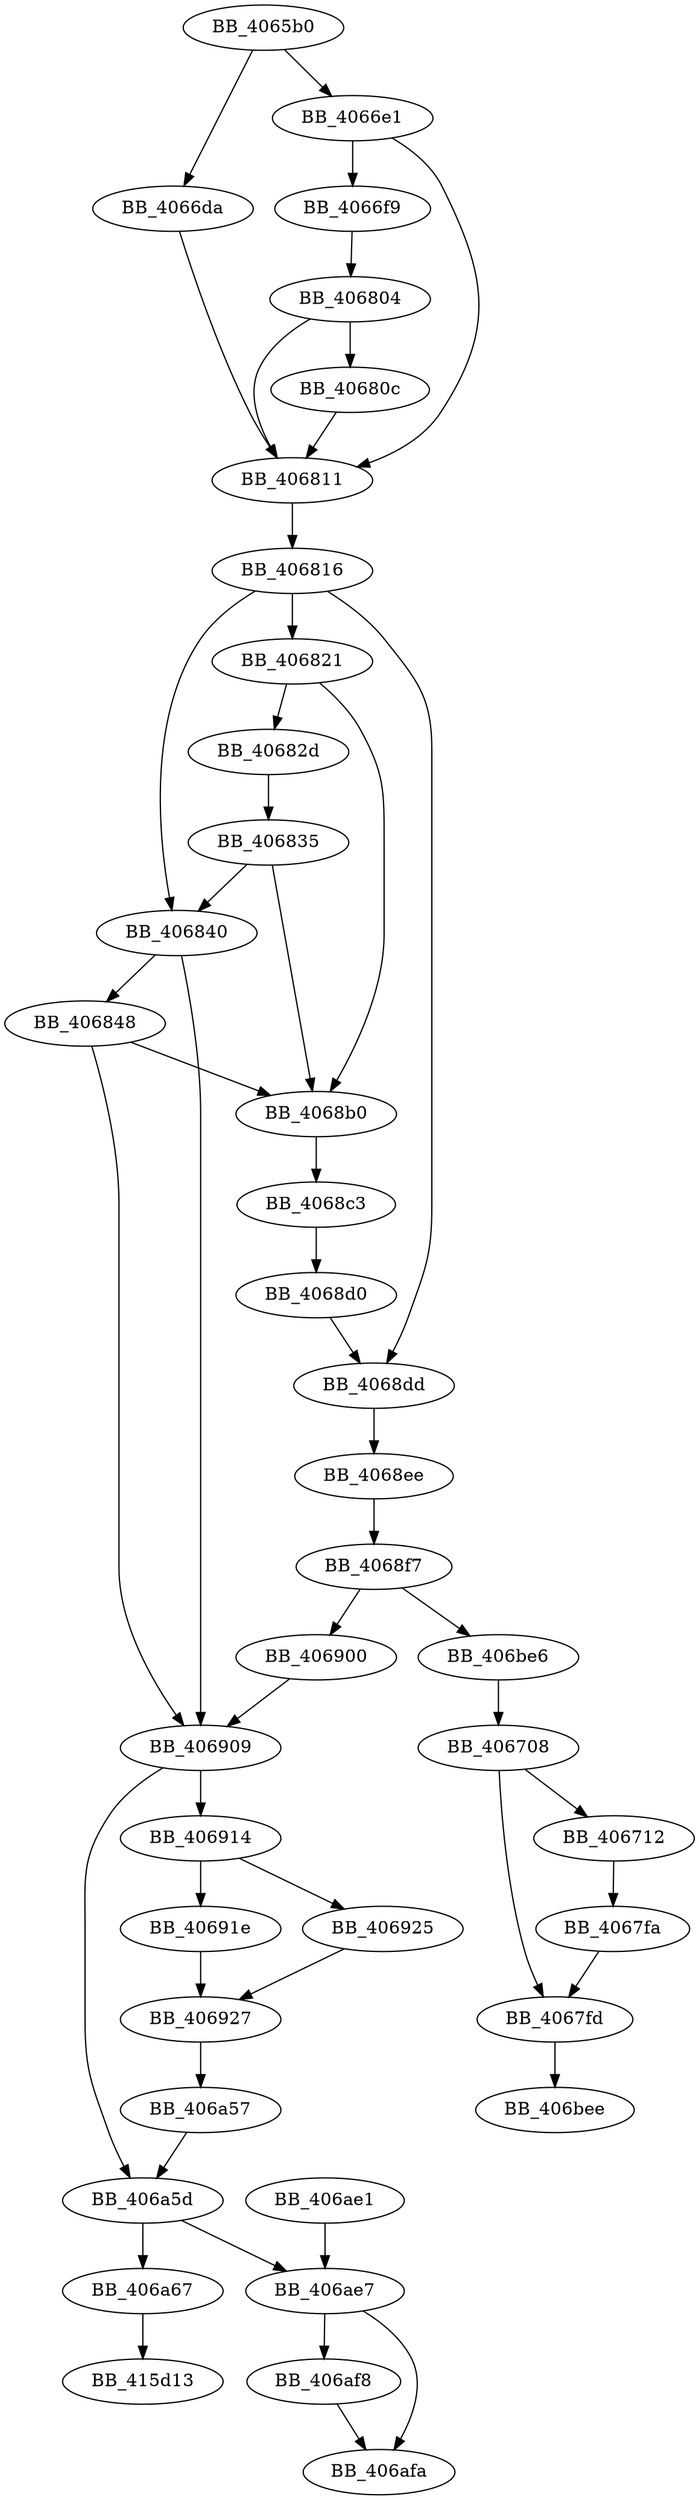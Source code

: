DiGraph sub_4065B0{
BB_4065b0->BB_4066da
BB_4065b0->BB_4066e1
BB_4066da->BB_406811
BB_4066e1->BB_4066f9
BB_4066e1->BB_406811
BB_4066f9->BB_406804
BB_406708->BB_406712
BB_406708->BB_4067fd
BB_406712->BB_4067fa
BB_4067fa->BB_4067fd
BB_4067fd->BB_406bee
BB_406804->BB_40680c
BB_406804->BB_406811
BB_40680c->BB_406811
BB_406811->BB_406816
BB_406816->BB_406821
BB_406816->BB_406840
BB_406816->BB_4068dd
BB_406821->BB_40682d
BB_406821->BB_4068b0
BB_40682d->BB_406835
BB_406835->BB_406840
BB_406835->BB_4068b0
BB_406840->BB_406848
BB_406840->BB_406909
BB_406848->BB_4068b0
BB_406848->BB_406909
BB_4068b0->BB_4068c3
BB_4068c3->BB_4068d0
BB_4068d0->BB_4068dd
BB_4068dd->BB_4068ee
BB_4068ee->BB_4068f7
BB_4068f7->BB_406900
BB_4068f7->BB_406be6
BB_406900->BB_406909
BB_406909->BB_406914
BB_406909->BB_406a5d
BB_406914->BB_40691e
BB_406914->BB_406925
BB_40691e->BB_406927
BB_406925->BB_406927
BB_406927->BB_406a57
BB_406a57->BB_406a5d
BB_406a5d->BB_406a67
BB_406a5d->BB_406ae7
BB_406a67->BB_415d13
BB_406ae1->BB_406ae7
BB_406ae7->BB_406af8
BB_406ae7->BB_406afa
BB_406af8->BB_406afa
BB_406be6->BB_406708
}
